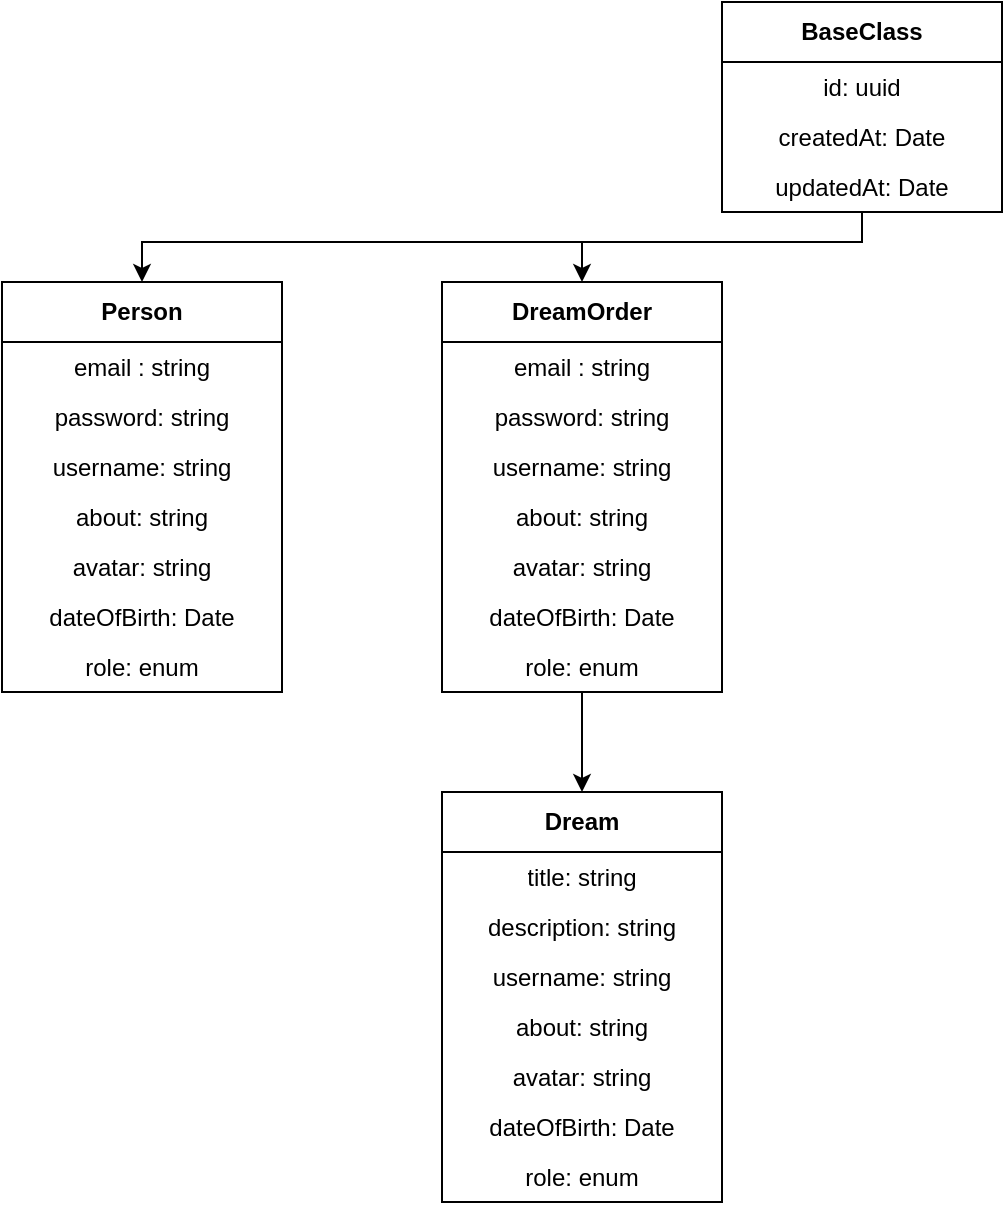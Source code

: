 <mxfile version="24.7.7">
  <diagram name="Page-1" id="b520641d-4fe3-3701-9064-5fc419738815">
    <mxGraphModel dx="2954" dy="1178" grid="1" gridSize="10" guides="1" tooltips="1" connect="1" arrows="1" fold="1" page="1" pageScale="1" pageWidth="1100" pageHeight="850" background="none" math="0" shadow="0">
      <root>
        <mxCell id="0" />
        <mxCell id="1" parent="0" />
        <object label="Person" username="string&#xa;" id="wBBQ4EXWzQ9XZufkmXkO-1">
          <mxCell style="swimlane;fontStyle=1;align=center;verticalAlign=middle;childLayout=stackLayout;horizontal=1;startSize=30;horizontalStack=0;resizeParent=1;resizeParentMax=0;resizeLast=0;collapsible=0;marginBottom=0;html=1;whiteSpace=wrap;" vertex="1" parent="1">
            <mxGeometry x="90" y="170" width="140" height="205" as="geometry" />
          </mxCell>
        </object>
        <mxCell id="wBBQ4EXWzQ9XZufkmXkO-2" value="email : string" style="text;html=1;strokeColor=none;fillColor=none;align=center;verticalAlign=middle;spacingLeft=4;spacingRight=4;overflow=hidden;rotatable=0;points=[[0,0.5],[1,0.5]];portConstraint=eastwest;whiteSpace=wrap;" vertex="1" parent="wBBQ4EXWzQ9XZufkmXkO-1">
          <mxGeometry y="30" width="140" height="25" as="geometry" />
        </mxCell>
        <mxCell id="wBBQ4EXWzQ9XZufkmXkO-13" value="password: string" style="text;html=1;strokeColor=none;fillColor=none;align=center;verticalAlign=middle;spacingLeft=4;spacingRight=4;overflow=hidden;rotatable=0;points=[[0,0.5],[1,0.5]];portConstraint=eastwest;whiteSpace=wrap;" vertex="1" parent="wBBQ4EXWzQ9XZufkmXkO-1">
          <mxGeometry y="55" width="140" height="25" as="geometry" />
        </mxCell>
        <mxCell id="wBBQ4EXWzQ9XZufkmXkO-14" value="username: string" style="text;html=1;strokeColor=none;fillColor=none;align=center;verticalAlign=middle;spacingLeft=4;spacingRight=4;overflow=hidden;rotatable=0;points=[[0,0.5],[1,0.5]];portConstraint=eastwest;whiteSpace=wrap;" vertex="1" parent="wBBQ4EXWzQ9XZufkmXkO-1">
          <mxGeometry y="80" width="140" height="25" as="geometry" />
        </mxCell>
        <mxCell id="wBBQ4EXWzQ9XZufkmXkO-18" value="about: string" style="text;html=1;strokeColor=none;fillColor=none;align=center;verticalAlign=middle;spacingLeft=4;spacingRight=4;overflow=hidden;rotatable=0;points=[[0,0.5],[1,0.5]];portConstraint=eastwest;whiteSpace=wrap;" vertex="1" parent="wBBQ4EXWzQ9XZufkmXkO-1">
          <mxGeometry y="105" width="140" height="25" as="geometry" />
        </mxCell>
        <mxCell id="wBBQ4EXWzQ9XZufkmXkO-15" value="avatar: string" style="text;html=1;strokeColor=none;fillColor=none;align=center;verticalAlign=middle;spacingLeft=4;spacingRight=4;overflow=hidden;rotatable=0;points=[[0,0.5],[1,0.5]];portConstraint=eastwest;whiteSpace=wrap;" vertex="1" parent="wBBQ4EXWzQ9XZufkmXkO-1">
          <mxGeometry y="130" width="140" height="25" as="geometry" />
        </mxCell>
        <mxCell id="wBBQ4EXWzQ9XZufkmXkO-17" value="dateOfBirth: Date" style="text;html=1;strokeColor=none;fillColor=none;align=center;verticalAlign=middle;spacingLeft=4;spacingRight=4;overflow=hidden;rotatable=0;points=[[0,0.5],[1,0.5]];portConstraint=eastwest;whiteSpace=wrap;" vertex="1" parent="wBBQ4EXWzQ9XZufkmXkO-1">
          <mxGeometry y="155" width="140" height="25" as="geometry" />
        </mxCell>
        <mxCell id="wBBQ4EXWzQ9XZufkmXkO-16" value="role: enum" style="text;html=1;strokeColor=none;fillColor=none;align=center;verticalAlign=middle;spacingLeft=4;spacingRight=4;overflow=hidden;rotatable=0;points=[[0,0.5],[1,0.5]];portConstraint=eastwest;whiteSpace=wrap;" vertex="1" parent="wBBQ4EXWzQ9XZufkmXkO-1">
          <mxGeometry y="180" width="140" height="25" as="geometry" />
        </mxCell>
        <mxCell id="wBBQ4EXWzQ9XZufkmXkO-28" style="edgeStyle=orthogonalEdgeStyle;rounded=0;orthogonalLoop=1;jettySize=auto;html=1;entryX=0.5;entryY=0;entryDx=0;entryDy=0;" edge="1" parent="1" source="wBBQ4EXWzQ9XZufkmXkO-19" target="wBBQ4EXWzQ9XZufkmXkO-1">
          <mxGeometry relative="1" as="geometry">
            <Array as="points">
              <mxPoint x="520" y="150" />
              <mxPoint x="160" y="150" />
            </Array>
          </mxGeometry>
        </mxCell>
        <mxCell id="wBBQ4EXWzQ9XZufkmXkO-46" style="edgeStyle=orthogonalEdgeStyle;rounded=0;orthogonalLoop=1;jettySize=auto;html=1;entryX=0.5;entryY=0;entryDx=0;entryDy=0;" edge="1" parent="1" source="wBBQ4EXWzQ9XZufkmXkO-19" target="wBBQ4EXWzQ9XZufkmXkO-37">
          <mxGeometry relative="1" as="geometry">
            <Array as="points">
              <mxPoint x="520" y="150" />
              <mxPoint x="380" y="150" />
            </Array>
          </mxGeometry>
        </mxCell>
        <object label="BaseClass" username="string&#xa;" id="wBBQ4EXWzQ9XZufkmXkO-19">
          <mxCell style="swimlane;fontStyle=1;align=center;verticalAlign=middle;childLayout=stackLayout;horizontal=1;startSize=30;horizontalStack=0;resizeParent=1;resizeParentMax=0;resizeLast=0;collapsible=0;marginBottom=0;html=1;whiteSpace=wrap;" vertex="1" parent="1">
            <mxGeometry x="450" y="30" width="140" height="105" as="geometry" />
          </mxCell>
        </object>
        <mxCell id="wBBQ4EXWzQ9XZufkmXkO-20" value="id: uuid" style="text;html=1;strokeColor=none;fillColor=none;align=center;verticalAlign=middle;spacingLeft=4;spacingRight=4;overflow=hidden;rotatable=0;points=[[0,0.5],[1,0.5]];portConstraint=eastwest;whiteSpace=wrap;" vertex="1" parent="wBBQ4EXWzQ9XZufkmXkO-19">
          <mxGeometry y="30" width="140" height="25" as="geometry" />
        </mxCell>
        <mxCell id="wBBQ4EXWzQ9XZufkmXkO-25" value="createdAt: Date" style="text;html=1;strokeColor=none;fillColor=none;align=center;verticalAlign=middle;spacingLeft=4;spacingRight=4;overflow=hidden;rotatable=0;points=[[0,0.5],[1,0.5]];portConstraint=eastwest;whiteSpace=wrap;" vertex="1" parent="wBBQ4EXWzQ9XZufkmXkO-19">
          <mxGeometry y="55" width="140" height="25" as="geometry" />
        </mxCell>
        <mxCell id="wBBQ4EXWzQ9XZufkmXkO-27" value="updatedAt: Date" style="text;html=1;strokeColor=none;fillColor=none;align=center;verticalAlign=middle;spacingLeft=4;spacingRight=4;overflow=hidden;rotatable=0;points=[[0,0.5],[1,0.5]];portConstraint=eastwest;whiteSpace=wrap;" vertex="1" parent="wBBQ4EXWzQ9XZufkmXkO-19">
          <mxGeometry y="80" width="140" height="25" as="geometry" />
        </mxCell>
        <object label="Dream" username="string&#xa;" id="wBBQ4EXWzQ9XZufkmXkO-29">
          <mxCell style="swimlane;fontStyle=1;align=center;verticalAlign=middle;childLayout=stackLayout;horizontal=1;startSize=30;horizontalStack=0;resizeParent=1;resizeParentMax=0;resizeLast=0;collapsible=0;marginBottom=0;html=1;whiteSpace=wrap;" vertex="1" parent="1">
            <mxGeometry x="310" y="425" width="140" height="205" as="geometry" />
          </mxCell>
        </object>
        <mxCell id="wBBQ4EXWzQ9XZufkmXkO-30" value="title: string" style="text;html=1;strokeColor=none;fillColor=none;align=center;verticalAlign=middle;spacingLeft=4;spacingRight=4;overflow=hidden;rotatable=0;points=[[0,0.5],[1,0.5]];portConstraint=eastwest;whiteSpace=wrap;" vertex="1" parent="wBBQ4EXWzQ9XZufkmXkO-29">
          <mxGeometry y="30" width="140" height="25" as="geometry" />
        </mxCell>
        <mxCell id="wBBQ4EXWzQ9XZufkmXkO-31" value="description: string" style="text;html=1;strokeColor=none;fillColor=none;align=center;verticalAlign=middle;spacingLeft=4;spacingRight=4;overflow=hidden;rotatable=0;points=[[0,0.5],[1,0.5]];portConstraint=eastwest;whiteSpace=wrap;" vertex="1" parent="wBBQ4EXWzQ9XZufkmXkO-29">
          <mxGeometry y="55" width="140" height="25" as="geometry" />
        </mxCell>
        <mxCell id="wBBQ4EXWzQ9XZufkmXkO-32" value="username: string" style="text;html=1;strokeColor=none;fillColor=none;align=center;verticalAlign=middle;spacingLeft=4;spacingRight=4;overflow=hidden;rotatable=0;points=[[0,0.5],[1,0.5]];portConstraint=eastwest;whiteSpace=wrap;" vertex="1" parent="wBBQ4EXWzQ9XZufkmXkO-29">
          <mxGeometry y="80" width="140" height="25" as="geometry" />
        </mxCell>
        <mxCell id="wBBQ4EXWzQ9XZufkmXkO-33" value="about: string" style="text;html=1;strokeColor=none;fillColor=none;align=center;verticalAlign=middle;spacingLeft=4;spacingRight=4;overflow=hidden;rotatable=0;points=[[0,0.5],[1,0.5]];portConstraint=eastwest;whiteSpace=wrap;" vertex="1" parent="wBBQ4EXWzQ9XZufkmXkO-29">
          <mxGeometry y="105" width="140" height="25" as="geometry" />
        </mxCell>
        <mxCell id="wBBQ4EXWzQ9XZufkmXkO-34" value="avatar: string" style="text;html=1;strokeColor=none;fillColor=none;align=center;verticalAlign=middle;spacingLeft=4;spacingRight=4;overflow=hidden;rotatable=0;points=[[0,0.5],[1,0.5]];portConstraint=eastwest;whiteSpace=wrap;" vertex="1" parent="wBBQ4EXWzQ9XZufkmXkO-29">
          <mxGeometry y="130" width="140" height="25" as="geometry" />
        </mxCell>
        <mxCell id="wBBQ4EXWzQ9XZufkmXkO-35" value="dateOfBirth: Date" style="text;html=1;strokeColor=none;fillColor=none;align=center;verticalAlign=middle;spacingLeft=4;spacingRight=4;overflow=hidden;rotatable=0;points=[[0,0.5],[1,0.5]];portConstraint=eastwest;whiteSpace=wrap;" vertex="1" parent="wBBQ4EXWzQ9XZufkmXkO-29">
          <mxGeometry y="155" width="140" height="25" as="geometry" />
        </mxCell>
        <mxCell id="wBBQ4EXWzQ9XZufkmXkO-36" value="role: enum" style="text;html=1;strokeColor=none;fillColor=none;align=center;verticalAlign=middle;spacingLeft=4;spacingRight=4;overflow=hidden;rotatable=0;points=[[0,0.5],[1,0.5]];portConstraint=eastwest;whiteSpace=wrap;" vertex="1" parent="wBBQ4EXWzQ9XZufkmXkO-29">
          <mxGeometry y="180" width="140" height="25" as="geometry" />
        </mxCell>
        <mxCell id="wBBQ4EXWzQ9XZufkmXkO-45" style="edgeStyle=orthogonalEdgeStyle;rounded=0;orthogonalLoop=1;jettySize=auto;html=1;entryX=0.5;entryY=0;entryDx=0;entryDy=0;" edge="1" parent="1" source="wBBQ4EXWzQ9XZufkmXkO-37" target="wBBQ4EXWzQ9XZufkmXkO-29">
          <mxGeometry relative="1" as="geometry" />
        </mxCell>
        <object label="DreamOrder" username="string&#xa;" id="wBBQ4EXWzQ9XZufkmXkO-37">
          <mxCell style="swimlane;fontStyle=1;align=center;verticalAlign=middle;childLayout=stackLayout;horizontal=1;startSize=30;horizontalStack=0;resizeParent=1;resizeParentMax=0;resizeLast=0;collapsible=0;marginBottom=0;html=1;whiteSpace=wrap;" vertex="1" parent="1">
            <mxGeometry x="310" y="170" width="140" height="205" as="geometry" />
          </mxCell>
        </object>
        <mxCell id="wBBQ4EXWzQ9XZufkmXkO-38" value="email : string" style="text;html=1;strokeColor=none;fillColor=none;align=center;verticalAlign=middle;spacingLeft=4;spacingRight=4;overflow=hidden;rotatable=0;points=[[0,0.5],[1,0.5]];portConstraint=eastwest;whiteSpace=wrap;" vertex="1" parent="wBBQ4EXWzQ9XZufkmXkO-37">
          <mxGeometry y="30" width="140" height="25" as="geometry" />
        </mxCell>
        <mxCell id="wBBQ4EXWzQ9XZufkmXkO-39" value="password: string" style="text;html=1;strokeColor=none;fillColor=none;align=center;verticalAlign=middle;spacingLeft=4;spacingRight=4;overflow=hidden;rotatable=0;points=[[0,0.5],[1,0.5]];portConstraint=eastwest;whiteSpace=wrap;" vertex="1" parent="wBBQ4EXWzQ9XZufkmXkO-37">
          <mxGeometry y="55" width="140" height="25" as="geometry" />
        </mxCell>
        <mxCell id="wBBQ4EXWzQ9XZufkmXkO-40" value="username: string" style="text;html=1;strokeColor=none;fillColor=none;align=center;verticalAlign=middle;spacingLeft=4;spacingRight=4;overflow=hidden;rotatable=0;points=[[0,0.5],[1,0.5]];portConstraint=eastwest;whiteSpace=wrap;" vertex="1" parent="wBBQ4EXWzQ9XZufkmXkO-37">
          <mxGeometry y="80" width="140" height="25" as="geometry" />
        </mxCell>
        <mxCell id="wBBQ4EXWzQ9XZufkmXkO-41" value="about: string" style="text;html=1;strokeColor=none;fillColor=none;align=center;verticalAlign=middle;spacingLeft=4;spacingRight=4;overflow=hidden;rotatable=0;points=[[0,0.5],[1,0.5]];portConstraint=eastwest;whiteSpace=wrap;" vertex="1" parent="wBBQ4EXWzQ9XZufkmXkO-37">
          <mxGeometry y="105" width="140" height="25" as="geometry" />
        </mxCell>
        <mxCell id="wBBQ4EXWzQ9XZufkmXkO-42" value="avatar: string" style="text;html=1;strokeColor=none;fillColor=none;align=center;verticalAlign=middle;spacingLeft=4;spacingRight=4;overflow=hidden;rotatable=0;points=[[0,0.5],[1,0.5]];portConstraint=eastwest;whiteSpace=wrap;" vertex="1" parent="wBBQ4EXWzQ9XZufkmXkO-37">
          <mxGeometry y="130" width="140" height="25" as="geometry" />
        </mxCell>
        <mxCell id="wBBQ4EXWzQ9XZufkmXkO-43" value="dateOfBirth: Date" style="text;html=1;strokeColor=none;fillColor=none;align=center;verticalAlign=middle;spacingLeft=4;spacingRight=4;overflow=hidden;rotatable=0;points=[[0,0.5],[1,0.5]];portConstraint=eastwest;whiteSpace=wrap;" vertex="1" parent="wBBQ4EXWzQ9XZufkmXkO-37">
          <mxGeometry y="155" width="140" height="25" as="geometry" />
        </mxCell>
        <mxCell id="wBBQ4EXWzQ9XZufkmXkO-44" value="role: enum" style="text;html=1;strokeColor=none;fillColor=none;align=center;verticalAlign=middle;spacingLeft=4;spacingRight=4;overflow=hidden;rotatable=0;points=[[0,0.5],[1,0.5]];portConstraint=eastwest;whiteSpace=wrap;" vertex="1" parent="wBBQ4EXWzQ9XZufkmXkO-37">
          <mxGeometry y="180" width="140" height="25" as="geometry" />
        </mxCell>
      </root>
    </mxGraphModel>
  </diagram>
</mxfile>
